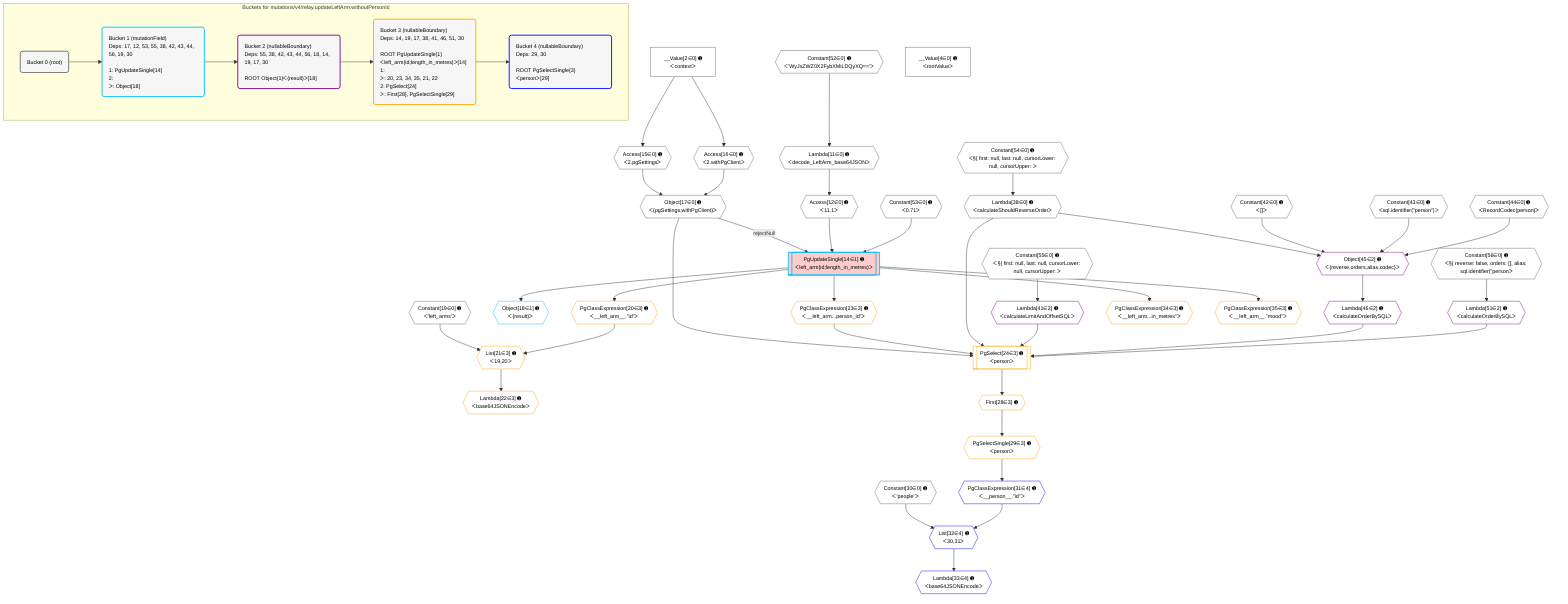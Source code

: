 %%{init: {'themeVariables': { 'fontSize': '12px'}}}%%
graph TD
    classDef path fill:#eee,stroke:#000,color:#000
    classDef plan fill:#fff,stroke-width:1px,color:#000
    classDef itemplan fill:#fff,stroke-width:2px,color:#000
    classDef unbatchedplan fill:#dff,stroke-width:1px,color:#000
    classDef sideeffectplan fill:#fcc,stroke-width:2px,color:#000
    classDef bucket fill:#f6f6f6,color:#000,stroke-width:2px,text-align:left


    %% plan dependencies
    Object17{{"Object[17∈0] ➊<br />ᐸ{pgSettings,withPgClient}ᐳ"}}:::plan
    Access15{{"Access[15∈0] ➊<br />ᐸ2.pgSettingsᐳ"}}:::plan
    Access16{{"Access[16∈0] ➊<br />ᐸ2.withPgClientᐳ"}}:::plan
    Access15 & Access16 --> Object17
    Lambda11{{"Lambda[11∈0] ➊<br />ᐸdecode_LeftArm_base64JSONᐳ"}}:::plan
    Constant52{{"Constant[52∈0] ➊<br />ᐸ'WyJsZWZ0X2FybXMiLDQyXQ=='ᐳ"}}:::plan
    Constant52 --> Lambda11
    Access12{{"Access[12∈0] ➊<br />ᐸ11.1ᐳ"}}:::plan
    Lambda11 --> Access12
    __Value2["__Value[2∈0] ➊<br />ᐸcontextᐳ"]:::plan
    __Value2 --> Access15
    __Value2 --> Access16
    Lambda38{{"Lambda[38∈0] ➊<br />ᐸcalculateShouldReverseOrderᐳ"}}:::plan
    Constant54{{"Constant[54∈0] ➊<br />ᐸ§{ first: null, last: null, cursorLower: null, cursorUpper: ᐳ"}}:::plan
    Constant54 --> Lambda38
    __Value4["__Value[4∈0] ➊<br />ᐸrootValueᐳ"]:::plan
    Constant19{{"Constant[19∈0] ➊<br />ᐸ'left_arms'ᐳ"}}:::plan
    Constant30{{"Constant[30∈0] ➊<br />ᐸ'people'ᐳ"}}:::plan
    Constant42{{"Constant[42∈0] ➊<br />ᐸ[]ᐳ"}}:::plan
    Constant43{{"Constant[43∈0] ➊<br />ᐸsql.identifier(”person”)ᐳ"}}:::plan
    Constant44{{"Constant[44∈0] ➊<br />ᐸRecordCodec(person)ᐳ"}}:::plan
    Constant53{{"Constant[53∈0] ➊<br />ᐸ0.71ᐳ"}}:::plan
    Constant55{{"Constant[55∈0] ➊<br />ᐸ§{ first: null, last: null, cursorLower: null, cursorUpper: ᐳ"}}:::plan
    Constant56{{"Constant[56∈0] ➊<br />ᐸ§{ reverse: false, orders: [], alias: sql.identifier(”personᐳ"}}:::plan
    PgUpdateSingle14[["PgUpdateSingle[14∈1] ➊<br />ᐸleft_arm(id;length_in_metres)ᐳ"]]:::sideeffectplan
    Object17 -->|rejectNull| PgUpdateSingle14
    Access12 & Constant53 --> PgUpdateSingle14
    Object18{{"Object[18∈1] ➊<br />ᐸ{result}ᐳ"}}:::plan
    PgUpdateSingle14 --> Object18
    Object45{{"Object[45∈2] ➊<br />ᐸ{reverse,orders,alias,codec}ᐳ"}}:::plan
    Lambda38 & Constant42 & Constant43 & Constant44 --> Object45
    Lambda41{{"Lambda[41∈2] ➊<br />ᐸcalculateLimitAndOffsetSQLᐳ"}}:::plan
    Constant55 --> Lambda41
    Lambda46{{"Lambda[46∈2] ➊<br />ᐸcalculateOrderBySQLᐳ"}}:::plan
    Object45 --> Lambda46
    Lambda51{{"Lambda[51∈2] ➊<br />ᐸcalculateOrderBySQLᐳ"}}:::plan
    Constant56 --> Lambda51
    PgSelect24[["PgSelect[24∈3] ➊<br />ᐸpersonᐳ"]]:::plan
    PgClassExpression23{{"PgClassExpression[23∈3] ➊<br />ᐸ__left_arm...person_id”ᐳ"}}:::plan
    Object17 & PgClassExpression23 & Lambda38 & Lambda41 & Lambda46 & Lambda51 --> PgSelect24
    List21{{"List[21∈3] ➊<br />ᐸ19,20ᐳ"}}:::plan
    PgClassExpression20{{"PgClassExpression[20∈3] ➊<br />ᐸ__left_arm__.”id”ᐳ"}}:::plan
    Constant19 & PgClassExpression20 --> List21
    PgUpdateSingle14 --> PgClassExpression20
    Lambda22{{"Lambda[22∈3] ➊<br />ᐸbase64JSONEncodeᐳ"}}:::plan
    List21 --> Lambda22
    PgUpdateSingle14 --> PgClassExpression23
    First28{{"First[28∈3] ➊"}}:::plan
    PgSelect24 --> First28
    PgSelectSingle29{{"PgSelectSingle[29∈3] ➊<br />ᐸpersonᐳ"}}:::plan
    First28 --> PgSelectSingle29
    PgClassExpression34{{"PgClassExpression[34∈3] ➊<br />ᐸ__left_arm...in_metres”ᐳ"}}:::plan
    PgUpdateSingle14 --> PgClassExpression34
    PgClassExpression35{{"PgClassExpression[35∈3] ➊<br />ᐸ__left_arm__.”mood”ᐳ"}}:::plan
    PgUpdateSingle14 --> PgClassExpression35
    List32{{"List[32∈4] ➊<br />ᐸ30,31ᐳ"}}:::plan
    PgClassExpression31{{"PgClassExpression[31∈4] ➊<br />ᐸ__person__.”id”ᐳ"}}:::plan
    Constant30 & PgClassExpression31 --> List32
    PgSelectSingle29 --> PgClassExpression31
    Lambda33{{"Lambda[33∈4] ➊<br />ᐸbase64JSONEncodeᐳ"}}:::plan
    List32 --> Lambda33

    %% define steps

    subgraph "Buckets for mutations/v4/relay.updateLeftArm.withoutPersonId"
    Bucket0("Bucket 0 (root)"):::bucket
    classDef bucket0 stroke:#696969
    class Bucket0,__Value2,__Value4,Lambda11,Access12,Access15,Access16,Object17,Constant19,Constant30,Lambda38,Constant42,Constant43,Constant44,Constant52,Constant53,Constant54,Constant55,Constant56 bucket0
    Bucket1("Bucket 1 (mutationField)<br />Deps: 17, 12, 53, 55, 38, 42, 43, 44, 56, 19, 30<br /><br />1: PgUpdateSingle[14]<br />2: <br />ᐳ: Object[18]"):::bucket
    classDef bucket1 stroke:#00bfff
    class Bucket1,PgUpdateSingle14,Object18 bucket1
    Bucket2("Bucket 2 (nullableBoundary)<br />Deps: 55, 38, 42, 43, 44, 56, 18, 14, 19, 17, 30<br /><br />ROOT Object{1}ᐸ{result}ᐳ[18]"):::bucket
    classDef bucket2 stroke:#7f007f
    class Bucket2,Lambda41,Object45,Lambda46,Lambda51 bucket2
    Bucket3("Bucket 3 (nullableBoundary)<br />Deps: 14, 19, 17, 38, 41, 46, 51, 30<br /><br />ROOT PgUpdateSingle{1}ᐸleft_arm(id;length_in_metres)ᐳ[14]<br />1: <br />ᐳ: 20, 23, 34, 35, 21, 22<br />2: PgSelect[24]<br />ᐳ: First[28], PgSelectSingle[29]"):::bucket
    classDef bucket3 stroke:#ffa500
    class Bucket3,PgClassExpression20,List21,Lambda22,PgClassExpression23,PgSelect24,First28,PgSelectSingle29,PgClassExpression34,PgClassExpression35 bucket3
    Bucket4("Bucket 4 (nullableBoundary)<br />Deps: 29, 30<br /><br />ROOT PgSelectSingle{3}ᐸpersonᐳ[29]"):::bucket
    classDef bucket4 stroke:#0000ff
    class Bucket4,PgClassExpression31,List32,Lambda33 bucket4
    Bucket0 --> Bucket1
    Bucket1 --> Bucket2
    Bucket2 --> Bucket3
    Bucket3 --> Bucket4
    end